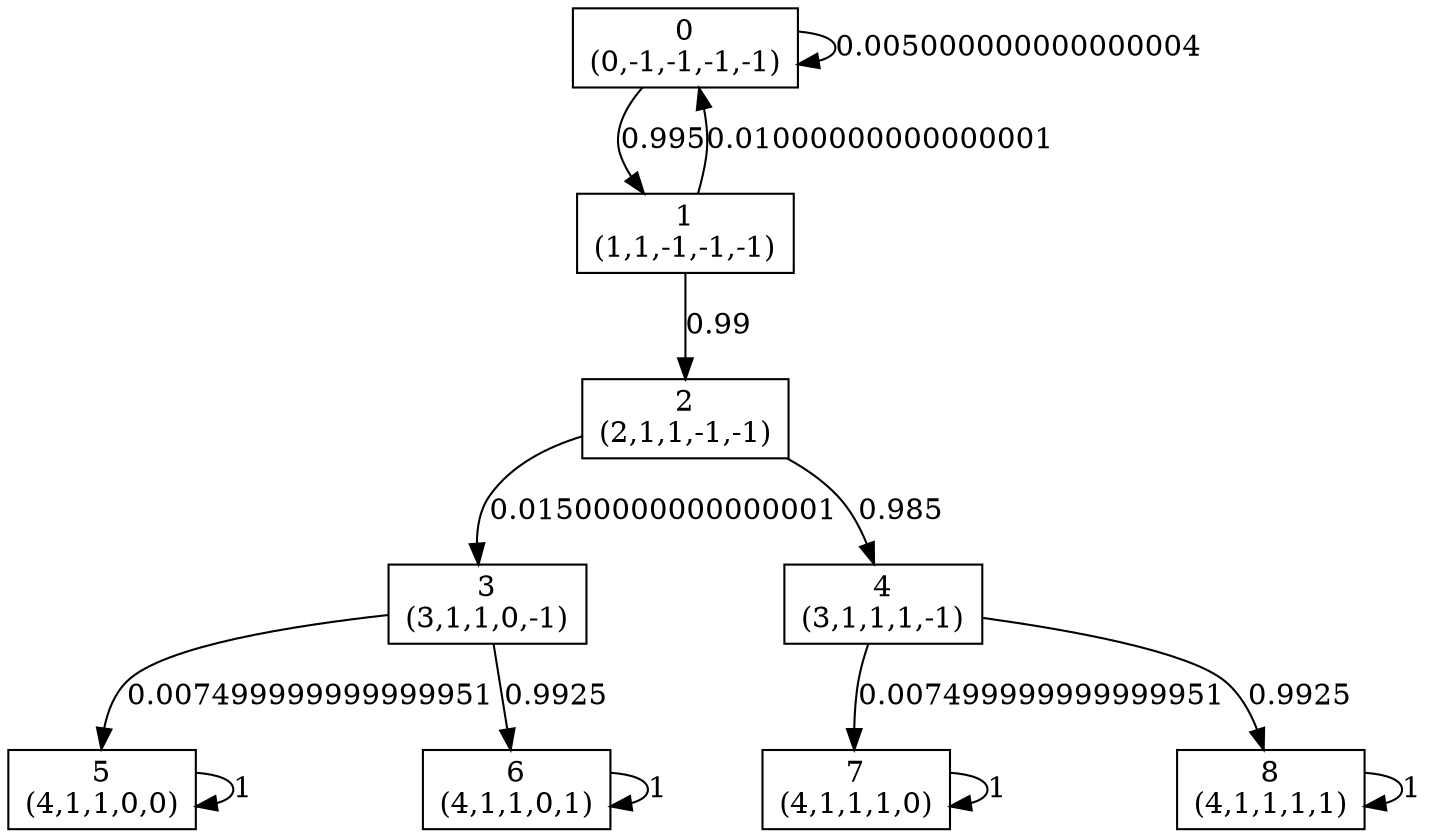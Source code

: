 digraph P {
node [shape=box];
0 -> 0 [ label="0.005000000000000004" ];
0 -> 1 [ label="0.995" ];
1 -> 0 [ label="0.01000000000000001" ];
1 -> 2 [ label="0.99" ];
2 -> 3 [ label="0.01500000000000001" ];
2 -> 4 [ label="0.985" ];
3 -> 5 [ label="0.007499999999999951" ];
3 -> 6 [ label="0.9925" ];
4 -> 7 [ label="0.007499999999999951" ];
4 -> 8 [ label="0.9925" ];
5 -> 5 [ label="1" ];
6 -> 6 [ label="1" ];
7 -> 7 [ label="1" ];
8 -> 8 [ label="1" ];
0 [label="0\n(0,-1,-1,-1,-1)"];
1 [label="1\n(1,1,-1,-1,-1)"];
2 [label="2\n(2,1,1,-1,-1)"];
3 [label="3\n(3,1,1,0,-1)"];
4 [label="4\n(3,1,1,1,-1)"];
5 [label="5\n(4,1,1,0,0)"];
6 [label="6\n(4,1,1,0,1)"];
7 [label="7\n(4,1,1,1,0)"];
8 [label="8\n(4,1,1,1,1)"];
}
